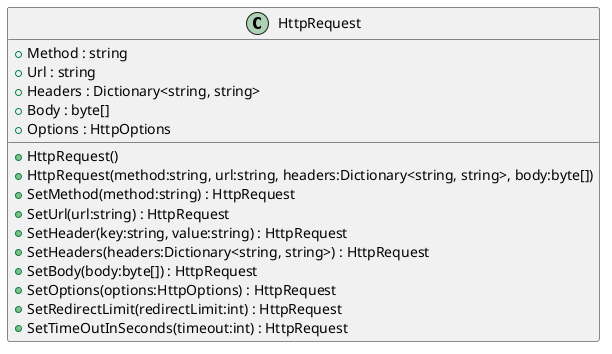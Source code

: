 @startuml
class HttpRequest {
    + Method : string
    + Url : string
    + Headers : Dictionary<string, string>
    + Body : byte[]
    + Options : HttpOptions
    + HttpRequest()
    + HttpRequest(method:string, url:string, headers:Dictionary<string, string>, body:byte[])
    + SetMethod(method:string) : HttpRequest
    + SetUrl(url:string) : HttpRequest
    + SetHeader(key:string, value:string) : HttpRequest
    + SetHeaders(headers:Dictionary<string, string>) : HttpRequest
    + SetBody(body:byte[]) : HttpRequest
    + SetOptions(options:HttpOptions) : HttpRequest
    + SetRedirectLimit(redirectLimit:int) : HttpRequest
    + SetTimeOutInSeconds(timeout:int) : HttpRequest
}
@enduml
